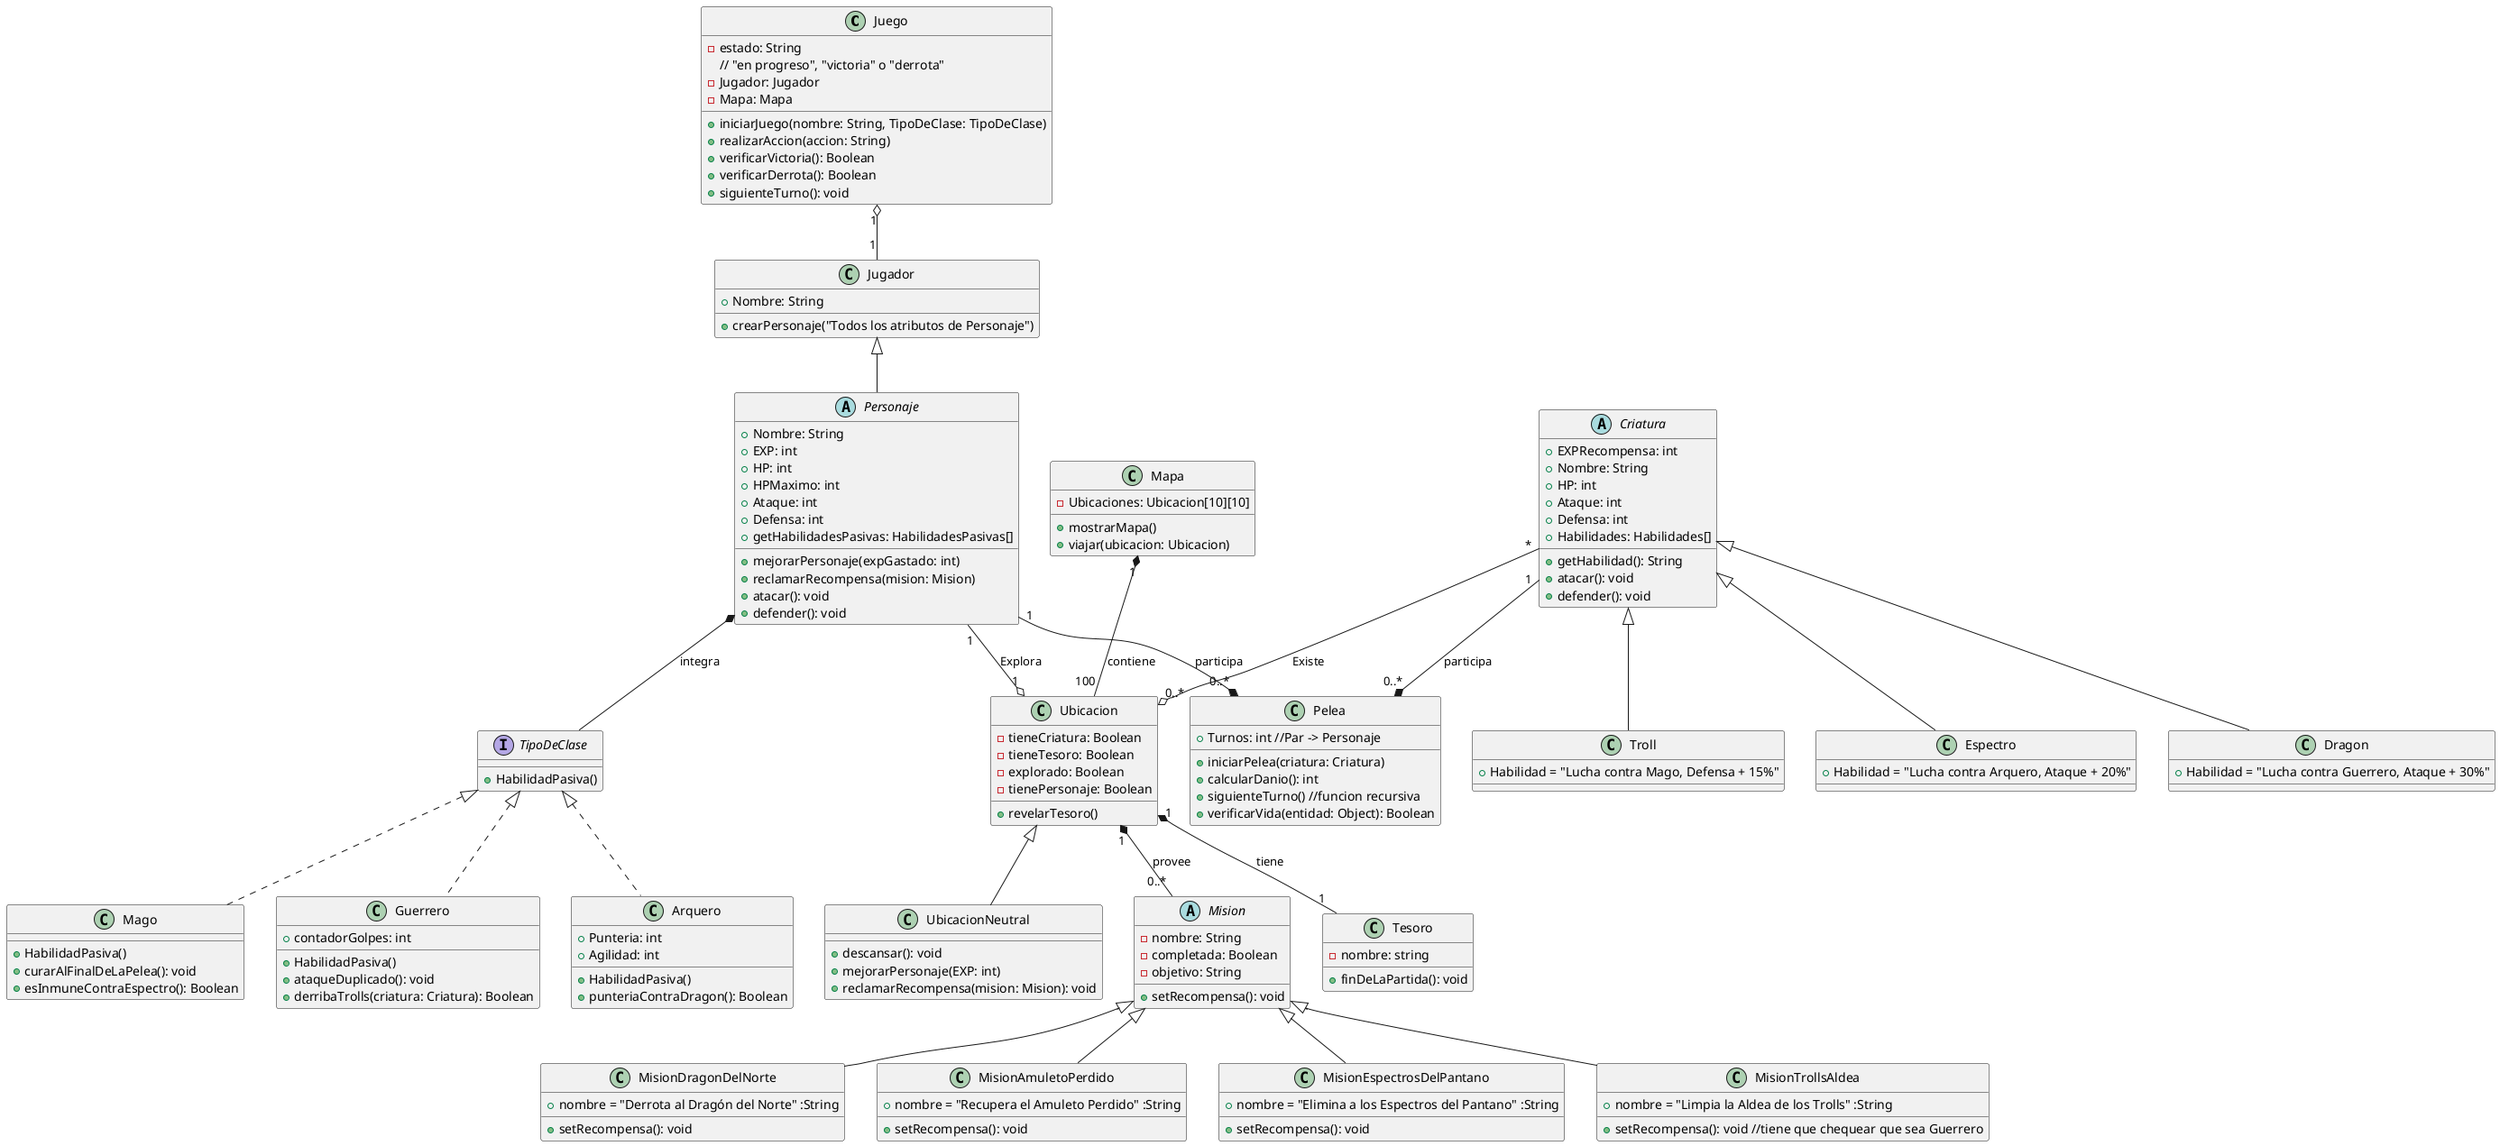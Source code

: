 @startuml

class Juego {
    -estado: String
    // "en progreso", "victoria" o "derrota"
    -Jugador: Jugador
    -Mapa: Mapa
    +iniciarJuego(nombre: String, TipoDeClase: TipoDeClase)
    +realizarAccion(accion: String)
    +verificarVictoria(): Boolean
    +verificarDerrota(): Boolean
    +siguienteTurno(): void
}

class Jugador {
    +Nombre: String
    +crearPersonaje("Todos los atributos de Personaje")
}


abstract class Personaje extends Jugador {
    +Nombre: String
    +EXP: int
    +HP: int
    +HPMaximo: int
    +Ataque: int
    +Defensa: int
    +mejorarPersonaje(expGastado: int)
    +reclamarRecompensa(mision: Mision)
    +getHabilidadesPasivas: HabilidadesPasivas[]
    +atacar(): void
    +defender(): void
}

Interface TipoDeClase {
    +HabilidadPasiva()
} 

class Mago implements TipoDeClase {
    +HabilidadPasiva()
    +curarAlFinalDeLaPelea(): void
    +esInmuneContraEspectro(): Boolean

}
class Guerrero implements TipoDeClase {
    +contadorGolpes: int
    +HabilidadPasiva()
    +ataqueDuplicado(): void
    +derribaTrolls(criatura: Criatura): Boolean
}
class Arquero implements TipoDeClase {
    +Punteria: int
    +Agilidad: int
    +HabilidadPasiva()
    +punteriaContraDragon(): Boolean
}

abstract class Criatura {
    +EXPRecompensa: int
    +Nombre: String
    +HP: int
    +Ataque: int
    +Defensa: int
    +Habilidades: Habilidades[]
    +getHabilidad(): String
    +atacar(): void
    +defender(): void
}

class Dragon extends Criatura{
    +Habilidad = "Lucha contra Guerrero, Ataque + 30%"
}
class Troll extends Criatura{
    +Habilidad = "Lucha contra Mago, Defensa + 15%"
}
class Espectro extends Criatura{
    +Habilidad = "Lucha contra Arquero, Ataque + 20%"
}

class Pelea {
    +Turnos: int //Par -> Personaje 
    +iniciarPelea(criatura: Criatura)
    +calcularDanio(): int
    +siguienteTurno() //funcion recursiva
    +verificarVida(entidad: Object): Boolean
}

class Mapa{
    -Ubicaciones: Ubicacion[10][10]
    +mostrarMapa()
    +viajar(ubicacion: Ubicacion)
}

class Ubicacion{
    -tieneCriatura: Boolean
    -tieneTesoro: Boolean
    -explorado: Boolean
    -tienePersonaje: Boolean
    +revelarTesoro()
}

class UbicacionNeutral extends Ubicacion{
    +descansar(): void
    +mejorarPersonaje(EXP: int)
    +reclamarRecompensa(mision: Mision): void
}

abstract class Mision {
    -nombre: String
    -completada: Boolean
    -objetivo: String
    +setRecompensa(): void
}

class MisionDragonDelNorte extends Mision {
    +nombre = "Derrota al Dragón del Norte" :String
    +setRecompensa(): void
}

class MisionAmuletoPerdido extends Mision {
    +nombre = "Recupera el Amuleto Perdido" :String
    +setRecompensa(): void
}

class MisionEspectrosDelPantano extends Mision {
    +nombre = "Elimina a los Espectros del Pantano" :String
    +setRecompensa(): void
}

class MisionTrollsAldea extends Mision {
    +nombre = "Limpia la Aldea de los Trolls" :String
    +setRecompensa(): void //tiene que chequear que sea Guerrero
}


class Tesoro {
    -nombre: string
    +finDeLaPartida(): void
}

Personaje *-- TipoDeClase : integra

Personaje "1" --o "1" Ubicacion : Explora 
Mapa "1" *-- "100" Ubicacion : contiene 
Ubicacion "1" *-- "1" Tesoro : tiene
Ubicacion "1" *-- "0..*" Mision : provee

Personaje "1" --* "0..*" Pelea : participa
Criatura "1" --* "0..*" Pelea : participa
Criatura "*" --o "0..*" Ubicacion : Existe

Juego "1" o-- "1" Jugador 

@enduml